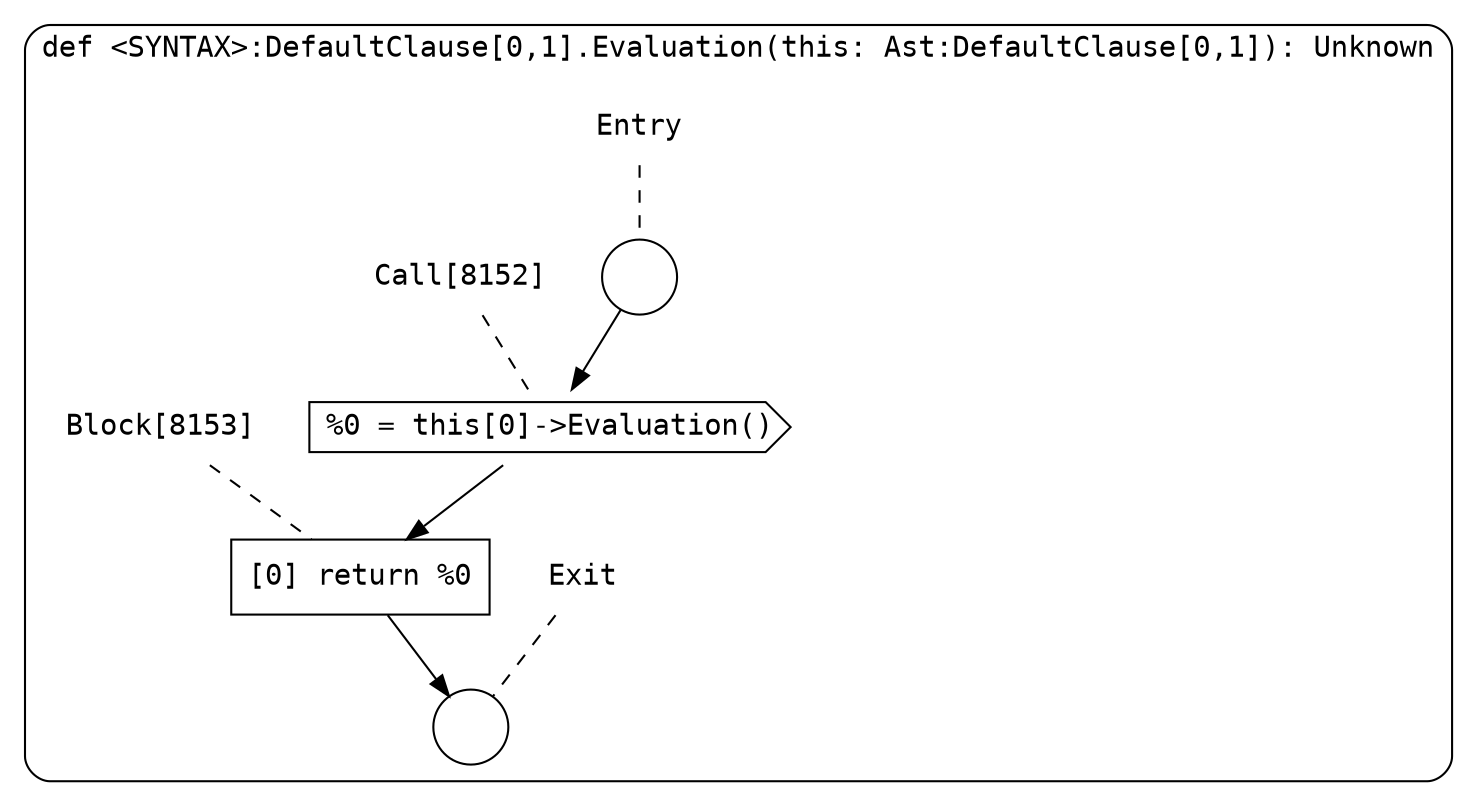 digraph {
  graph [fontname = "Consolas"]
  node [fontname = "Consolas"]
  edge [fontname = "Consolas"]
  subgraph cluster1484 {
    label = "def <SYNTAX>:DefaultClause[0,1].Evaluation(this: Ast:DefaultClause[0,1]): Unknown"
    style = rounded
    cluster1484_entry_name [shape=none, label=<<font color="black">Entry</font>>]
    cluster1484_entry_name -> cluster1484_entry [arrowhead=none, color="black", style=dashed]
    cluster1484_entry [shape=circle label=" " color="black" fillcolor="white" style=filled]
    cluster1484_entry -> node8152 [color="black"]
    cluster1484_exit_name [shape=none, label=<<font color="black">Exit</font>>]
    cluster1484_exit_name -> cluster1484_exit [arrowhead=none, color="black", style=dashed]
    cluster1484_exit [shape=circle label=" " color="black" fillcolor="white" style=filled]
    node8152_name [shape=none, label=<<font color="black">Call[8152]</font>>]
    node8152_name -> node8152 [arrowhead=none, color="black", style=dashed]
    node8152 [shape=cds, label=<<font color="black">%0 = this[0]-&gt;Evaluation()</font>> color="black" fillcolor="white", style=filled]
    node8152 -> node8153 [color="black"]
    node8153_name [shape=none, label=<<font color="black">Block[8153]</font>>]
    node8153_name -> node8153 [arrowhead=none, color="black", style=dashed]
    node8153 [shape=box, label=<<font color="black">[0] return %0<BR ALIGN="LEFT"/></font>> color="black" fillcolor="white", style=filled]
    node8153 -> cluster1484_exit [color="black"]
  }
}
